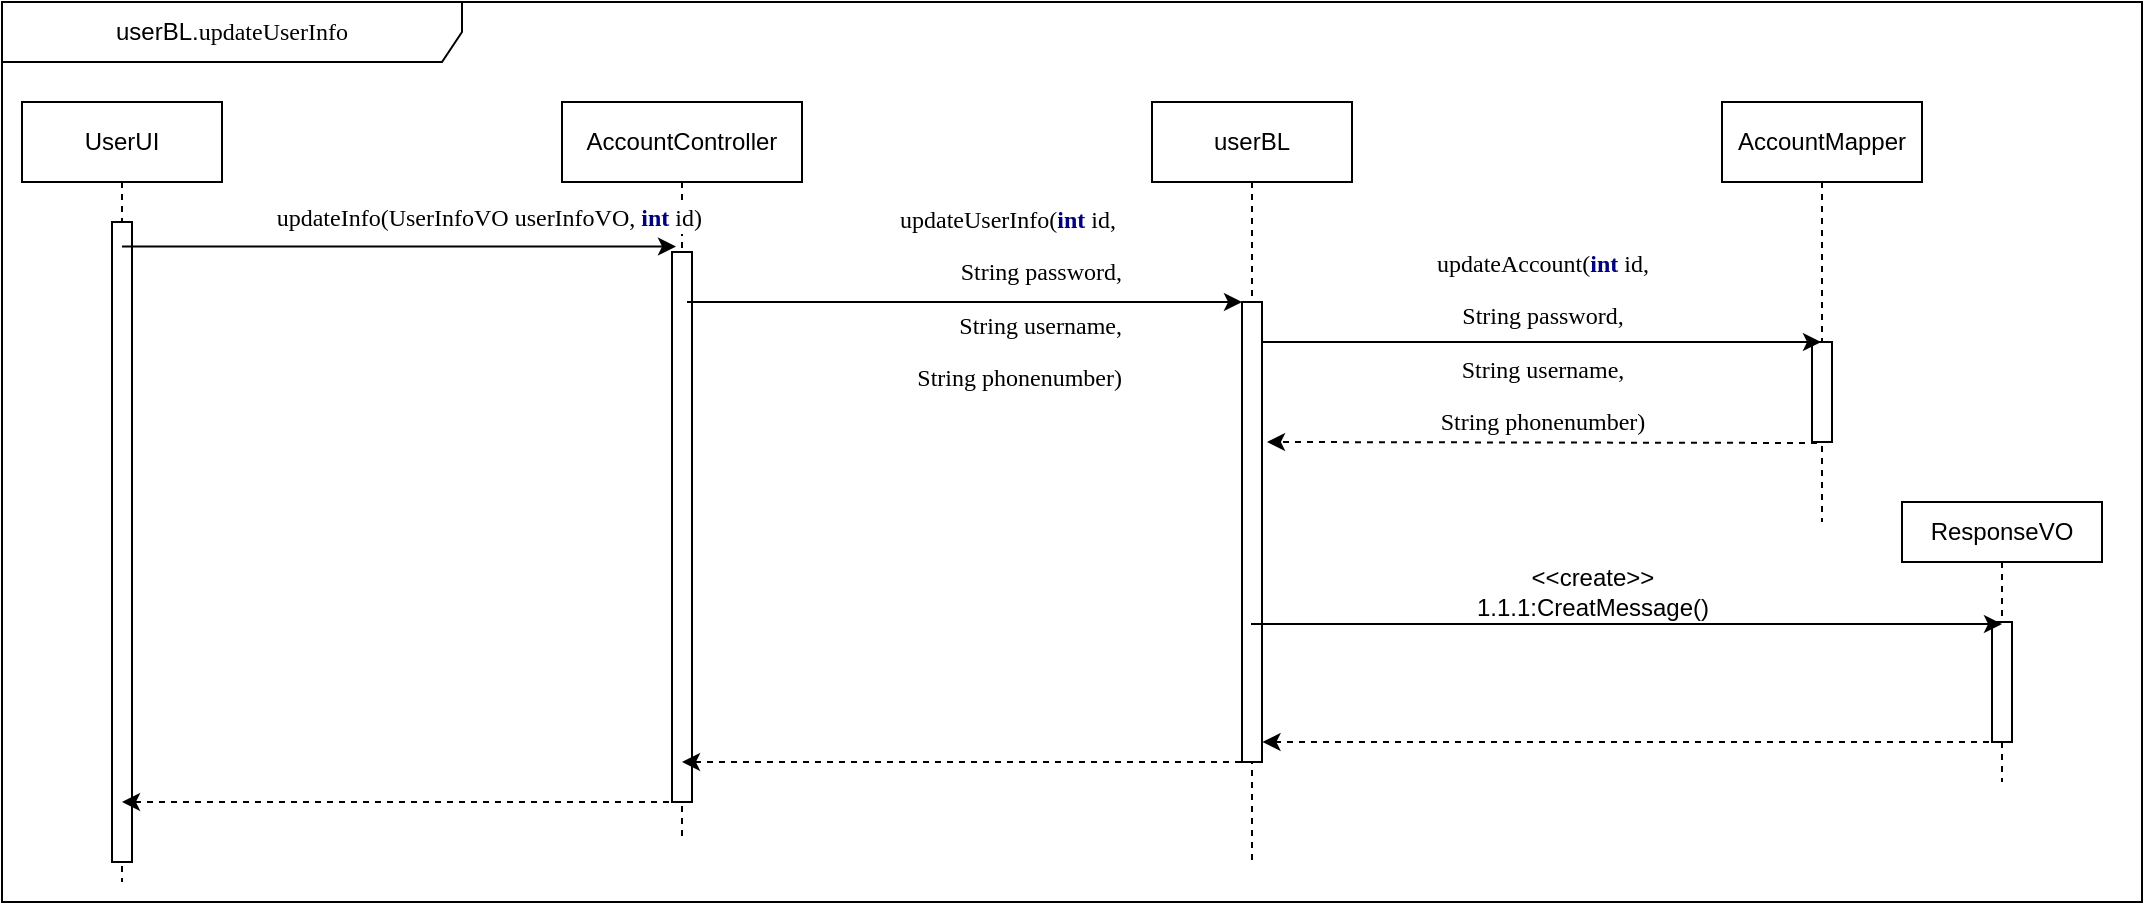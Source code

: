 <mxfile version="13.1.3" type="device"><diagram id="IK6v0A8cggUjsMmJ_jeH" name="第 1 页"><mxGraphModel dx="1298" dy="762" grid="1" gridSize="10" guides="1" tooltips="1" connect="1" arrows="1" fold="1" page="1" pageScale="1" pageWidth="1169" pageHeight="1654" math="0" shadow="0"><root><mxCell id="0"/><mxCell id="1" parent="0"/><mxCell id="jZvukRCiocEKF5469Hh3-51" value="userBL.&lt;font face=&quot;menlo&quot;&gt;updateUserInfo&lt;/font&gt;" style="shape=umlFrame;whiteSpace=wrap;html=1;labelBackgroundColor=none;width=230;height=30;" parent="1" vertex="1"><mxGeometry x="10" y="60" width="1070" height="450" as="geometry"/></mxCell><mxCell id="jZvukRCiocEKF5469Hh3-1" value="UserUI" style="shape=umlLifeline;perimeter=lifelinePerimeter;whiteSpace=wrap;html=1;container=1;collapsible=0;recursiveResize=0;outlineConnect=0;" parent="1" vertex="1"><mxGeometry x="20" y="110" width="100" height="390" as="geometry"/></mxCell><mxCell id="jZvukRCiocEKF5469Hh3-5" value="" style="html=1;points=[];perimeter=orthogonalPerimeter;" parent="jZvukRCiocEKF5469Hh3-1" vertex="1"><mxGeometry x="45" y="60" width="10" height="320" as="geometry"/></mxCell><mxCell id="jZvukRCiocEKF5469Hh3-2" value="AccountController" style="shape=umlLifeline;perimeter=lifelinePerimeter;whiteSpace=wrap;html=1;container=1;collapsible=0;recursiveResize=0;outlineConnect=0;" parent="1" vertex="1"><mxGeometry x="290" y="110" width="120" height="370" as="geometry"/></mxCell><mxCell id="jZvukRCiocEKF5469Hh3-6" value="" style="html=1;points=[];perimeter=orthogonalPerimeter;" parent="jZvukRCiocEKF5469Hh3-2" vertex="1"><mxGeometry x="55" y="75" width="10" height="275" as="geometry"/></mxCell><mxCell id="jZvukRCiocEKF5469Hh3-3" value="userBL" style="shape=umlLifeline;perimeter=lifelinePerimeter;whiteSpace=wrap;html=1;container=1;collapsible=0;recursiveResize=0;outlineConnect=0;" parent="1" vertex="1"><mxGeometry x="585" y="110" width="100" height="380" as="geometry"/></mxCell><mxCell id="jZvukRCiocEKF5469Hh3-7" value="" style="html=1;points=[];perimeter=orthogonalPerimeter;" parent="jZvukRCiocEKF5469Hh3-3" vertex="1"><mxGeometry x="45" y="100" width="10" height="230" as="geometry"/></mxCell><mxCell id="jZvukRCiocEKF5469Hh3-4" value="AccountMapper" style="shape=umlLifeline;perimeter=lifelinePerimeter;whiteSpace=wrap;html=1;container=1;collapsible=0;recursiveResize=0;outlineConnect=0;" parent="1" vertex="1"><mxGeometry x="870" y="110" width="100" height="210" as="geometry"/></mxCell><mxCell id="jZvukRCiocEKF5469Hh3-8" value="" style="html=1;points=[];perimeter=orthogonalPerimeter;" parent="jZvukRCiocEKF5469Hh3-4" vertex="1"><mxGeometry x="45" y="120" width="10" height="50" as="geometry"/></mxCell><mxCell id="jZvukRCiocEKF5469Hh3-11" value="" style="endArrow=classic;html=1;dashed=1;" parent="1" source="jZvukRCiocEKF5469Hh3-2" target="jZvukRCiocEKF5469Hh3-1" edge="1"><mxGeometry width="50" height="50" relative="1" as="geometry"><mxPoint x="160" y="385" as="sourcePoint"/><mxPoint x="70" y="385" as="targetPoint"/><Array as="points"><mxPoint x="200" y="460"/></Array></mxGeometry></mxCell><mxCell id="jZvukRCiocEKF5469Hh3-10" value="" style="endArrow=classic;html=1;entryX=0.2;entryY=-0.01;entryDx=0;entryDy=0;entryPerimeter=0;" parent="1" source="jZvukRCiocEKF5469Hh3-1" target="jZvukRCiocEKF5469Hh3-6" edge="1"><mxGeometry width="50" height="50" relative="1" as="geometry"><mxPoint x="225" y="185" as="sourcePoint"/><mxPoint x="340" y="185" as="targetPoint"/></mxGeometry></mxCell><mxCell id="jZvukRCiocEKF5469Hh3-17" value="" style="endArrow=classic;html=1;entryX=0.2;entryY=-0.01;entryDx=0;entryDy=0;entryPerimeter=0;" parent="1" edge="1"><mxGeometry width="50" height="50" relative="1" as="geometry"><mxPoint x="352.5" y="210" as="sourcePoint"/><mxPoint x="630" y="210" as="targetPoint"/></mxGeometry></mxCell><mxCell id="jZvukRCiocEKF5469Hh3-19" value="" style="endArrow=classic;html=1;dashed=1;" parent="1" edge="1"><mxGeometry width="50" height="50" relative="1" as="geometry"><mxPoint x="629.5" y="440" as="sourcePoint"/><mxPoint x="350" y="440" as="targetPoint"/></mxGeometry></mxCell><mxCell id="jZvukRCiocEKF5469Hh3-20" value="" style="endArrow=classic;html=1;" parent="1" target="jZvukRCiocEKF5469Hh3-4" edge="1"><mxGeometry width="50" height="50" relative="1" as="geometry"><mxPoint x="640" y="230" as="sourcePoint"/><mxPoint x="870" y="230" as="targetPoint"/></mxGeometry></mxCell><mxCell id="jZvukRCiocEKF5469Hh3-21" value="" style="endArrow=classic;html=1;dashed=1;" parent="1" edge="1"><mxGeometry width="50" height="50" relative="1" as="geometry"><mxPoint x="917.5" y="280.5" as="sourcePoint"/><mxPoint x="642.5" y="280" as="targetPoint"/></mxGeometry></mxCell><mxCell id="jZvukRCiocEKF5469Hh3-46" value="ResponseVO" style="shape=umlLifeline;perimeter=lifelinePerimeter;whiteSpace=wrap;html=1;container=1;collapsible=0;recursiveResize=0;outlineConnect=0;size=30;" parent="1" vertex="1"><mxGeometry x="960" y="310" width="100" height="140" as="geometry"/></mxCell><mxCell id="jZvukRCiocEKF5469Hh3-47" value="" style="html=1;points=[];perimeter=orthogonalPerimeter;" parent="jZvukRCiocEKF5469Hh3-46" vertex="1"><mxGeometry x="45" y="60" width="10" height="60" as="geometry"/></mxCell><mxCell id="jZvukRCiocEKF5469Hh3-48" value="" style="endArrow=classic;html=1;" parent="1" edge="1"><mxGeometry width="50" height="50" relative="1" as="geometry"><mxPoint x="634.5" y="371" as="sourcePoint"/><mxPoint x="1010" y="371" as="targetPoint"/></mxGeometry></mxCell><mxCell id="jZvukRCiocEKF5469Hh3-49" value="&lt;span style=&quot;color: rgba(0 , 0 , 0 , 0) ; font-family: monospace ; font-size: 0px ; background-color: rgb(248 , 249 , 250)&quot;&gt;%3CmxGraphModel%3E%3Croot%3E%3CmxCell%20id%3D%220%22%2F%3E%3CmxCell%20id%3D%221%22%20parent%3D%220%22%2F%3E%3CmxCell%20id%3D%222%22%20value%3D%22%22%20style%3D%22endArrow%3Dclassic%3Bhtml%3D1%3Bdashed%3D1%3B%22%20edge%3D%221%22%20parent%3D%221%22%3E%3CmxGeometry%20width%3D%2250%22%20height%3D%2250%22%20relative%3D%221%22%20as%3D%22geometry%22%3E%3CmxPoint%20x%3D%22919.75%22%20y%3D%22380%22%20as%3D%22sourcePoint%22%2F%3E%3CmxPoint%20x%3D%22640.25%22%20y%3D%22380%22%20as%3D%22targetPoint%22%2F%3E%3C%2FmxGeometry%3E%3C%2FmxCell%3E%3C%2Froot%3E%3C%2FmxGraphModel%3E&lt;/span&gt;" style="endArrow=classic;html=1;dashed=1;" parent="1" source="jZvukRCiocEKF5469Hh3-46" edge="1"><mxGeometry width="50" height="50" relative="1" as="geometry"><mxPoint x="919.75" y="430" as="sourcePoint"/><mxPoint x="640.25" y="430" as="targetPoint"/></mxGeometry></mxCell><mxCell id="jZvukRCiocEKF5469Hh3-50" value="&amp;lt;&amp;lt;create&amp;gt;&amp;gt;&lt;br&gt;1.1.1:CreatMessage()" style="text;html=1;align=center;verticalAlign=middle;resizable=0;points=[];autosize=1;" parent="1" vertex="1"><mxGeometry x="740" y="340" width="130" height="30" as="geometry"/></mxCell><mxCell id="hkVc0U3n0khrzXanUXrT-1" value="&lt;div style=&quot;text-align: justify ; font-size: 12px&quot;&gt;&lt;pre style=&quot;font-family: &amp;#34;menlo&amp;#34; ; font-size: 12px&quot;&gt;&lt;pre style=&quot;font-family: &amp;#34;menlo&amp;#34; ; font-size: 12px&quot;&gt;&lt;pre style=&quot;font-family: &amp;#34;menlo&amp;#34; ; font-size: 12px&quot;&gt;&lt;pre style=&quot;background-color: rgb(255 , 255 , 255) ; font-family: &amp;#34;menlo&amp;#34; ; font-size: 9pt&quot;&gt;updateInfo(UserInfoVO userInfoVO, &lt;span style=&quot;color: #000080 ; font-weight: bold&quot;&gt;int &lt;/span&gt;id)&lt;/pre&gt;&lt;/pre&gt;&lt;/pre&gt;&lt;/pre&gt;&lt;/div&gt;" style="text;html=1;align=right;verticalAlign=middle;resizable=0;points=[];labelBackgroundColor=none;fontSize=12;" vertex="1" connectable="0" parent="1"><mxGeometry x="200" y="150" as="geometry"><mxPoint x="160.5" y="17.75" as="offset"/></mxGeometry></mxCell><mxCell id="hkVc0U3n0khrzXanUXrT-2" value="&lt;div style=&quot;text-align: justify&quot;&gt;&lt;/div&gt;&lt;pre style=&quot;font-family: &amp;quot;menlo&amp;quot; ; font-size: 9pt&quot;&gt;&lt;pre style=&quot;font-family: &amp;quot;menlo&amp;quot; ; font-size: 9pt&quot;&gt;&lt;pre style=&quot;font-family: &amp;quot;menlo&amp;quot; ; font-size: 9pt&quot;&gt;&lt;pre style=&quot;font-family: menlo; font-size: 9pt;&quot;&gt;updateUserInfo(&lt;span style=&quot;color: #000080 ; font-weight: bold&quot;&gt;int &lt;/span&gt;id, &lt;/pre&gt;&lt;pre style=&quot;font-family: menlo; font-size: 9pt;&quot;&gt;String password,&lt;/pre&gt;&lt;pre style=&quot;font-family: menlo; font-size: 9pt;&quot;&gt;String username,&lt;/pre&gt;&lt;pre style=&quot;font-family: menlo; font-size: 9pt;&quot;&gt;String phonenumber)&lt;/pre&gt;&lt;/pre&gt;&lt;/pre&gt;&lt;/pre&gt;" style="text;html=1;align=right;verticalAlign=middle;resizable=0;points=[];labelBackgroundColor=none;" vertex="1" connectable="0" parent="1"><mxGeometry x="370" y="210" as="geometry"><mxPoint x="200.5" y="-2.25" as="offset"/></mxGeometry></mxCell><mxCell id="hkVc0U3n0khrzXanUXrT-3" value="&lt;pre style=&quot;font-family: menlo; font-size: 9pt;&quot;&gt;&lt;pre style=&quot;font-family: &amp;quot;menlo&amp;quot; ; font-size: 9pt&quot;&gt;&lt;pre style=&quot;font-family: &amp;quot;menlo&amp;quot; ; font-size: 9pt&quot;&gt;&lt;pre style=&quot;font-family: &amp;quot;menlo&amp;quot; ; font-size: 9pt&quot;&gt;updateAccount(&lt;span style=&quot;color: #000080 ; font-weight: bold&quot;&gt;int &lt;/span&gt;id,&lt;/pre&gt;&lt;pre style=&quot;font-family: &amp;quot;menlo&amp;quot; ; font-size: 9pt&quot;&gt;String password,&lt;/pre&gt;&lt;pre style=&quot;font-family: &amp;quot;menlo&amp;quot; ; font-size: 9pt&quot;&gt;String username,&lt;/pre&gt;&lt;pre style=&quot;font-family: &amp;quot;menlo&amp;quot; ; font-size: 9pt&quot;&gt;String phonenumber)&lt;/pre&gt;&lt;/pre&gt;&lt;/pre&gt;&lt;/pre&gt;" style="text;html=1;align=center;verticalAlign=middle;resizable=0;points=[];autosize=1;labelBackgroundColor=none;" vertex="1" parent="1"><mxGeometry x="695" y="170" width="170" height="120" as="geometry"/></mxCell></root></mxGraphModel></diagram></mxfile>